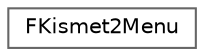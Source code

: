 digraph "Graphical Class Hierarchy"
{
 // INTERACTIVE_SVG=YES
 // LATEX_PDF_SIZE
  bgcolor="transparent";
  edge [fontname=Helvetica,fontsize=10,labelfontname=Helvetica,labelfontsize=10];
  node [fontname=Helvetica,fontsize=10,shape=box,height=0.2,width=0.4];
  rankdir="LR";
  Node0 [id="Node000000",label="FKismet2Menu",height=0.2,width=0.4,color="grey40", fillcolor="white", style="filled",URL="$d7/d7c/classFKismet2Menu.html",tooltip="Kismet menu."];
}
